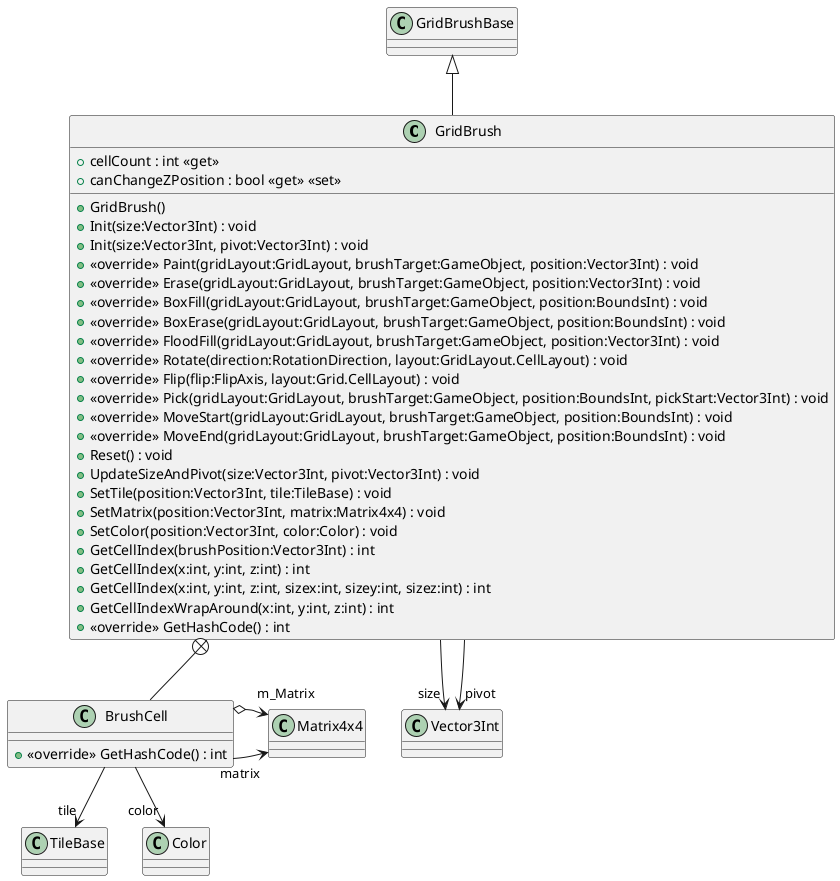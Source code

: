 @startuml
class GridBrush {
    + cellCount : int <<get>>
    + canChangeZPosition : bool <<get>> <<set>>
    + GridBrush()
    + Init(size:Vector3Int) : void
    + Init(size:Vector3Int, pivot:Vector3Int) : void
    + <<override>> Paint(gridLayout:GridLayout, brushTarget:GameObject, position:Vector3Int) : void
    + <<override>> Erase(gridLayout:GridLayout, brushTarget:GameObject, position:Vector3Int) : void
    + <<override>> BoxFill(gridLayout:GridLayout, brushTarget:GameObject, position:BoundsInt) : void
    + <<override>> BoxErase(gridLayout:GridLayout, brushTarget:GameObject, position:BoundsInt) : void
    + <<override>> FloodFill(gridLayout:GridLayout, brushTarget:GameObject, position:Vector3Int) : void
    + <<override>> Rotate(direction:RotationDirection, layout:GridLayout.CellLayout) : void
    + <<override>> Flip(flip:FlipAxis, layout:Grid.CellLayout) : void
    + <<override>> Pick(gridLayout:GridLayout, brushTarget:GameObject, position:BoundsInt, pickStart:Vector3Int) : void
    + <<override>> MoveStart(gridLayout:GridLayout, brushTarget:GameObject, position:BoundsInt) : void
    + <<override>> MoveEnd(gridLayout:GridLayout, brushTarget:GameObject, position:BoundsInt) : void
    + Reset() : void
    + UpdateSizeAndPivot(size:Vector3Int, pivot:Vector3Int) : void
    + SetTile(position:Vector3Int, tile:TileBase) : void
    + SetMatrix(position:Vector3Int, matrix:Matrix4x4) : void
    + SetColor(position:Vector3Int, color:Color) : void
    + GetCellIndex(brushPosition:Vector3Int) : int
    + GetCellIndex(x:int, y:int, z:int) : int
    + GetCellIndex(x:int, y:int, z:int, sizex:int, sizey:int, sizez:int) : int
    + GetCellIndexWrapAround(x:int, y:int, z:int) : int
    + <<override>> GetHashCode() : int
}
class BrushCell {
    + <<override>> GetHashCode() : int
}
GridBrushBase <|-- GridBrush
GridBrush --> "size" Vector3Int
GridBrush --> "pivot" Vector3Int
GridBrush +-- BrushCell
BrushCell --> "tile" TileBase
BrushCell --> "matrix" Matrix4x4
BrushCell --> "color" Color
BrushCell o-> "m_Matrix" Matrix4x4
@enduml
